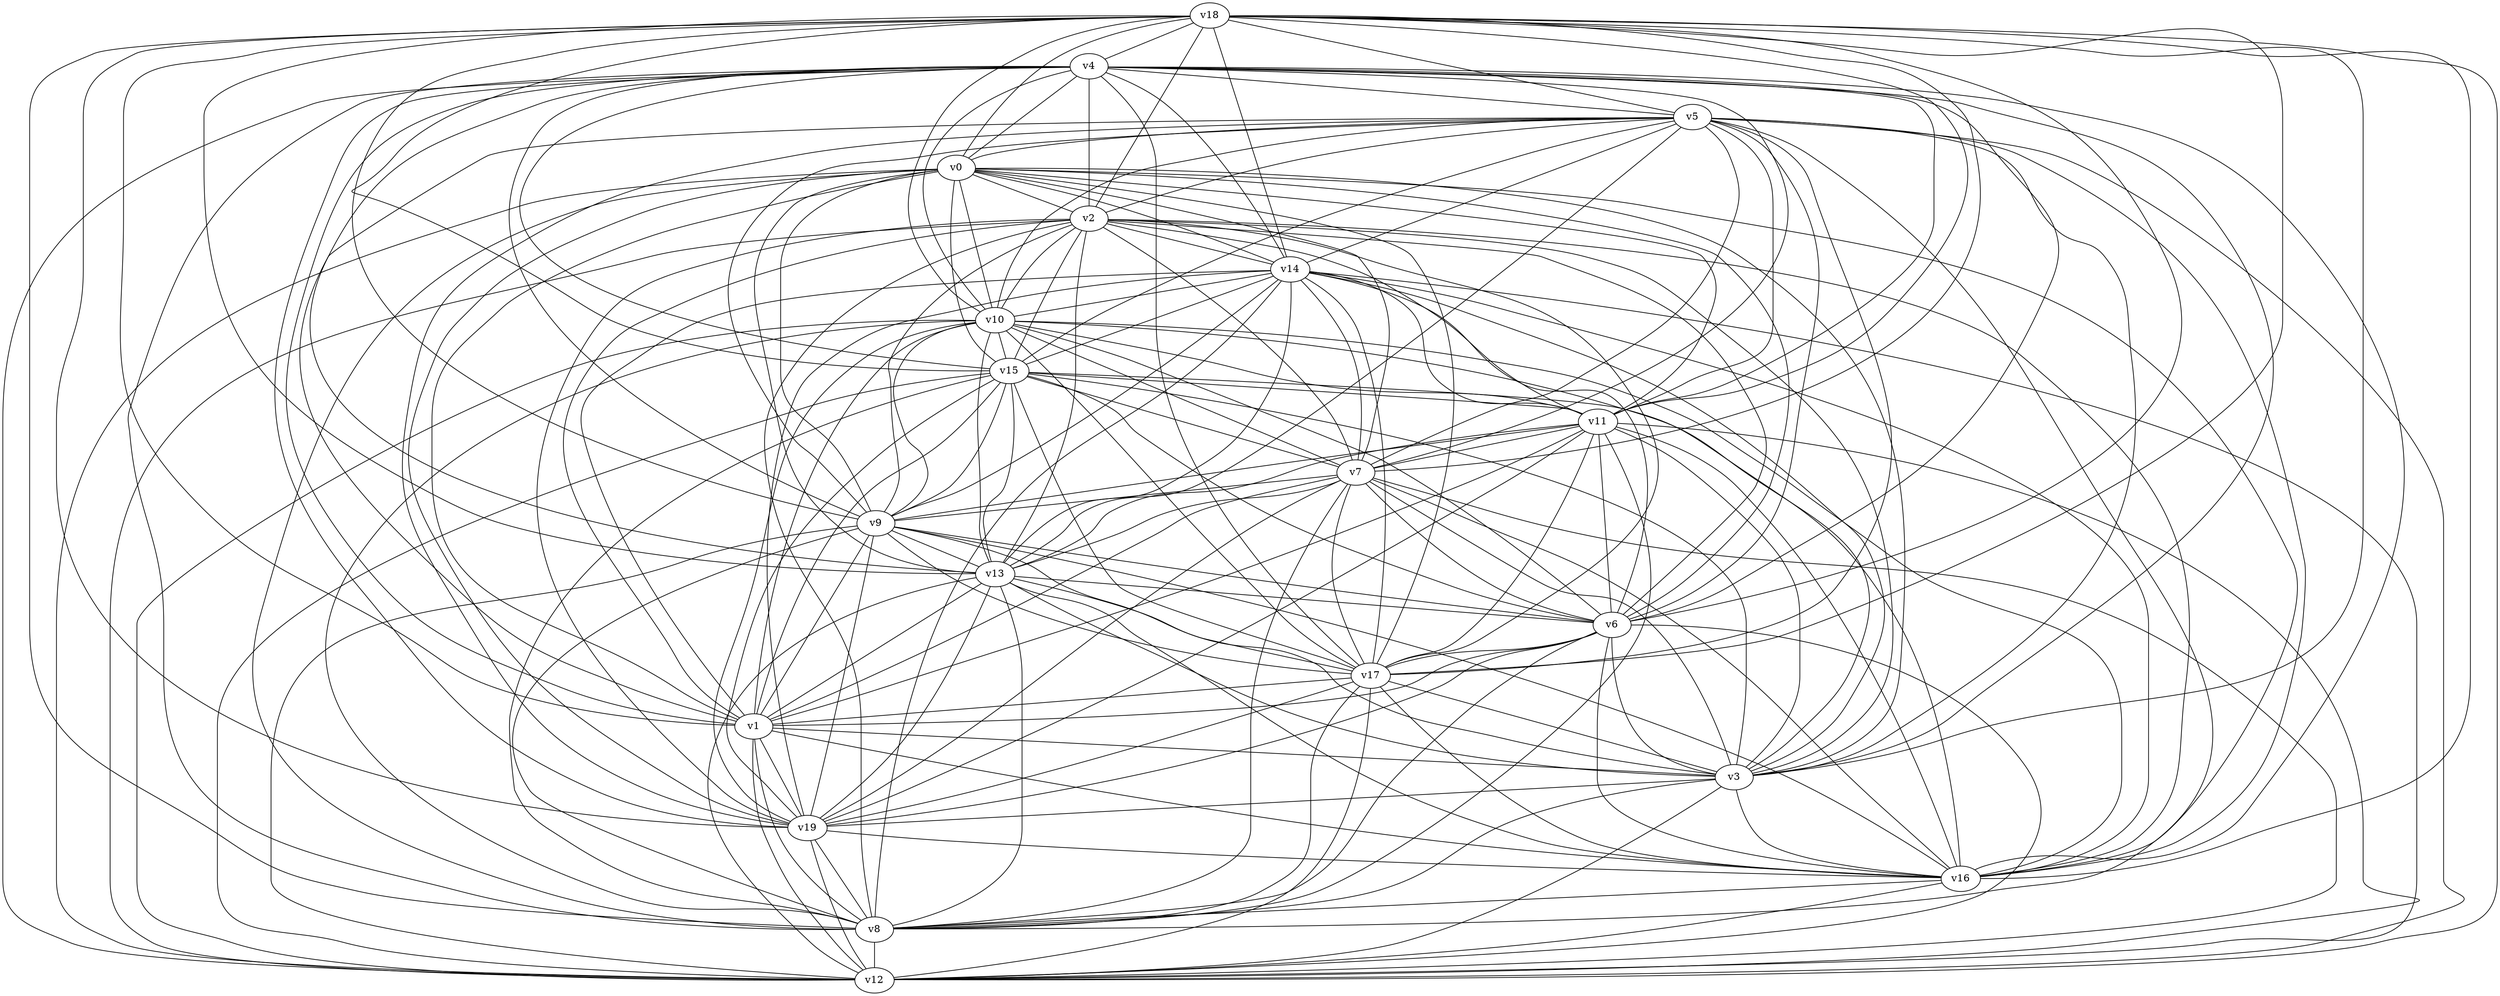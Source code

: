 digraph ConflictGraph {v6 -> v3 [arrowhead=none];v2 -> v17 [arrowhead=none];v15 -> v7 [arrowhead=none];v4 -> v2 [arrowhead=none];v11 -> v9 [arrowhead=none];v7 -> v6 [arrowhead=none];v9 -> v12 [arrowhead=none];v13 -> v6 [arrowhead=none];v18 -> v15 [arrowhead=none];v18 -> v1 [arrowhead=none];v2 -> v1 [arrowhead=none];v18 -> v11 [arrowhead=none];v4 -> v7 [arrowhead=none];v10 -> v13 [arrowhead=none];v6 -> v19 [arrowhead=none];v1 -> v19 [arrowhead=none];v2 -> v6 [arrowhead=none];v18 -> v6 [arrowhead=none];v14 -> v10 [arrowhead=none];v4 -> v3 [arrowhead=none];v18 -> v16 [arrowhead=none];v18 -> v2 [arrowhead=none];v0 -> v12 [arrowhead=none];v14 -> v15 [arrowhead=none];v4 -> v8 [arrowhead=none];v7 -> v13 [arrowhead=none];v2 -> v13 [arrowhead=none];v9 -> v3 [arrowhead=none];v10 -> v8 [arrowhead=none];v2 -> v7 [arrowhead=none];v18 -> v7 [arrowhead=none];v15 -> v3 [arrowhead=none];v0 -> v17 [arrowhead=none];v4 -> v14 [arrowhead=none];v18 -> v17 [arrowhead=none];v18 -> v3 [arrowhead=none];v9 -> v8 [arrowhead=none];v0 -> v13 [arrowhead=none];v4 -> v10 [arrowhead=none];v5 -> v6 [arrowhead=none];v4 -> v19 [arrowhead=none];v2 -> v14 [arrowhead=none];v17 -> v19 [arrowhead=none];v14 -> v11 [arrowhead=none];v0 -> v14 [arrowhead=none];v2 -> v19 [arrowhead=none];v15 -> v9 [arrowhead=none];v7 -> v8 [arrowhead=none];v13 -> v8 [arrowhead=none];v2 -> v3 [arrowhead=none];v6 -> v1 [arrowhead=none];v16 -> v12 [arrowhead=none];v11 -> v7 [arrowhead=none];v4 -> v0 [arrowhead=none];v14 -> v16 [arrowhead=none];v19 -> v16 [arrowhead=none];v18 -> v13 [arrowhead=none];v4 -> v9 [arrowhead=none];v10 -> v15 [arrowhead=none];v14 -> v7 [arrowhead=none];v10 -> v9 [arrowhead=none];v17 -> v1 [arrowhead=none];v5 -> v14 [arrowhead=none];v7 -> v19 [arrowhead=none];v14 -> v17 [arrowhead=none];v10 -> v1 [arrowhead=none];v10 -> v16 [arrowhead=none];v5 -> v10 [arrowhead=none];v0 -> v10 [arrowhead=none];v2 -> v15 [arrowhead=none];v2 -> v9 [arrowhead=none];v18 -> v9 [arrowhead=none];v14 -> v13 [arrowhead=none];v0 -> v19 [arrowhead=none];v9 -> v16 [arrowhead=none];v4 -> v16 [arrowhead=none];v2 -> v11 [arrowhead=none];v9 -> v1 [arrowhead=none];v10 -> v6 [arrowhead=none];v13 -> v19 [arrowhead=none];v5 -> v15 [arrowhead=none];v15 -> v11 [arrowhead=none];v17 -> v16 [arrowhead=none];v19 -> v8 [arrowhead=none];v14 -> v3 [arrowhead=none];v15 -> v6 [arrowhead=none];v17 -> v12 [arrowhead=none];v15 -> v16 [arrowhead=none];v0 -> v16 [arrowhead=none];v15 -> v12 [arrowhead=none];v4 -> v6 [arrowhead=none];v10 -> v12 [arrowhead=none];v5 -> v9 [arrowhead=none];v3 -> v8 [arrowhead=none];v3 -> v19 [arrowhead=none];v15 -> v17 [arrowhead=none];v10 -> v17 [arrowhead=none];v5 -> v11 [arrowhead=none];v7 -> v16 [arrowhead=none];v14 -> v9 [arrowhead=none];v6 -> v8 [arrowhead=none];v5 -> v1 [arrowhead=none];v17 -> v3 [arrowhead=none];v7 -> v12 [arrowhead=none];v9 -> v17 [arrowhead=none];v1 -> v3 [arrowhead=none];v10 -> v7 [arrowhead=none];v11 -> v1 [arrowhead=none];v5 -> v16 [arrowhead=none];v14 -> v19 [arrowhead=none];v9 -> v13 [arrowhead=none];v10 -> v3 [arrowhead=none];v1 -> v8 [arrowhead=none];v17 -> v8 [arrowhead=none];v5 -> v12 [arrowhead=none];v7 -> v17 [arrowhead=none];v11 -> v6 [arrowhead=none];v0 -> v1 [arrowhead=none];v3 -> v16 [arrowhead=none];v18 -> v12 [arrowhead=none];v13 -> v12 [arrowhead=none];v11 -> v16 [arrowhead=none];v5 -> v17 [arrowhead=none];v0 -> v6 [arrowhead=none];v15 -> v13 [arrowhead=none];v11 -> v12 [arrowhead=none];v13 -> v17 [arrowhead=none];v0 -> v2 [arrowhead=none];v15 -> v8 [arrowhead=none];v14 -> v1 [arrowhead=none];v9 -> v19 [arrowhead=none];v11 -> v17 [arrowhead=none];v7 -> v3 [arrowhead=none];v0 -> v7 [arrowhead=none];v13 -> v3 [arrowhead=none];v5 -> v2 [arrowhead=none];v4 -> v15 [arrowhead=none];v2 -> v10 [arrowhead=none];v14 -> v6 [arrowhead=none];v11 -> v13 [arrowhead=none];v8 -> v12 [arrowhead=none];v3 -> v12 [arrowhead=none];v4 -> v11 [arrowhead=none];v6 -> v16 [arrowhead=none];v1 -> v16 [arrowhead=none];v15 -> v19 [arrowhead=none];v5 -> v7 [arrowhead=none];v10 -> v19 [arrowhead=none];v5 -> v13 [arrowhead=none];v1 -> v12 [arrowhead=none];v5 -> v3 [arrowhead=none];v11 -> v3 [arrowhead=none];v2 -> v8 [arrowhead=none];v18 -> v8 [arrowhead=none];v14 -> v12 [arrowhead=none];v4 -> v5 [arrowhead=none];v10 -> v11 [arrowhead=none];v5 -> v8 [arrowhead=none];v18 -> v4 [arrowhead=none];v11 -> v8 [arrowhead=none];v0 -> v3 [arrowhead=none];v18 -> v14 [arrowhead=none];v18 -> v0 [arrowhead=none];v5 -> v19 [arrowhead=none];v6 -> v12 [arrowhead=none];v18 -> v10 [arrowhead=none];v0 -> v8 [arrowhead=none];v16 -> v8 [arrowhead=none];v18 -> v19 [arrowhead=none];v18 -> v5 [arrowhead=none];v15 -> v1 [arrowhead=none];v0 -> v15 [arrowhead=none];v19 -> v12 [arrowhead=none];v7 -> v9 [arrowhead=none];v4 -> v12 [arrowhead=none];v6 -> v17 [arrowhead=none];v9 -> v6 [arrowhead=none];v0 -> v11 [arrowhead=none];v2 -> v16 [arrowhead=none];v11 -> v19 [arrowhead=none];v4 -> v1 [arrowhead=none];v0 -> v9 [arrowhead=none];v4 -> v17 [arrowhead=none];v2 -> v12 [arrowhead=none];v14 -> v8 [arrowhead=none];v7 -> v1 [arrowhead=none];v13 -> v1 [arrowhead=none];v5 -> v0 [arrowhead=none];v4 -> v13 [arrowhead=none];v13 -> v16 [arrowhead=none];}
